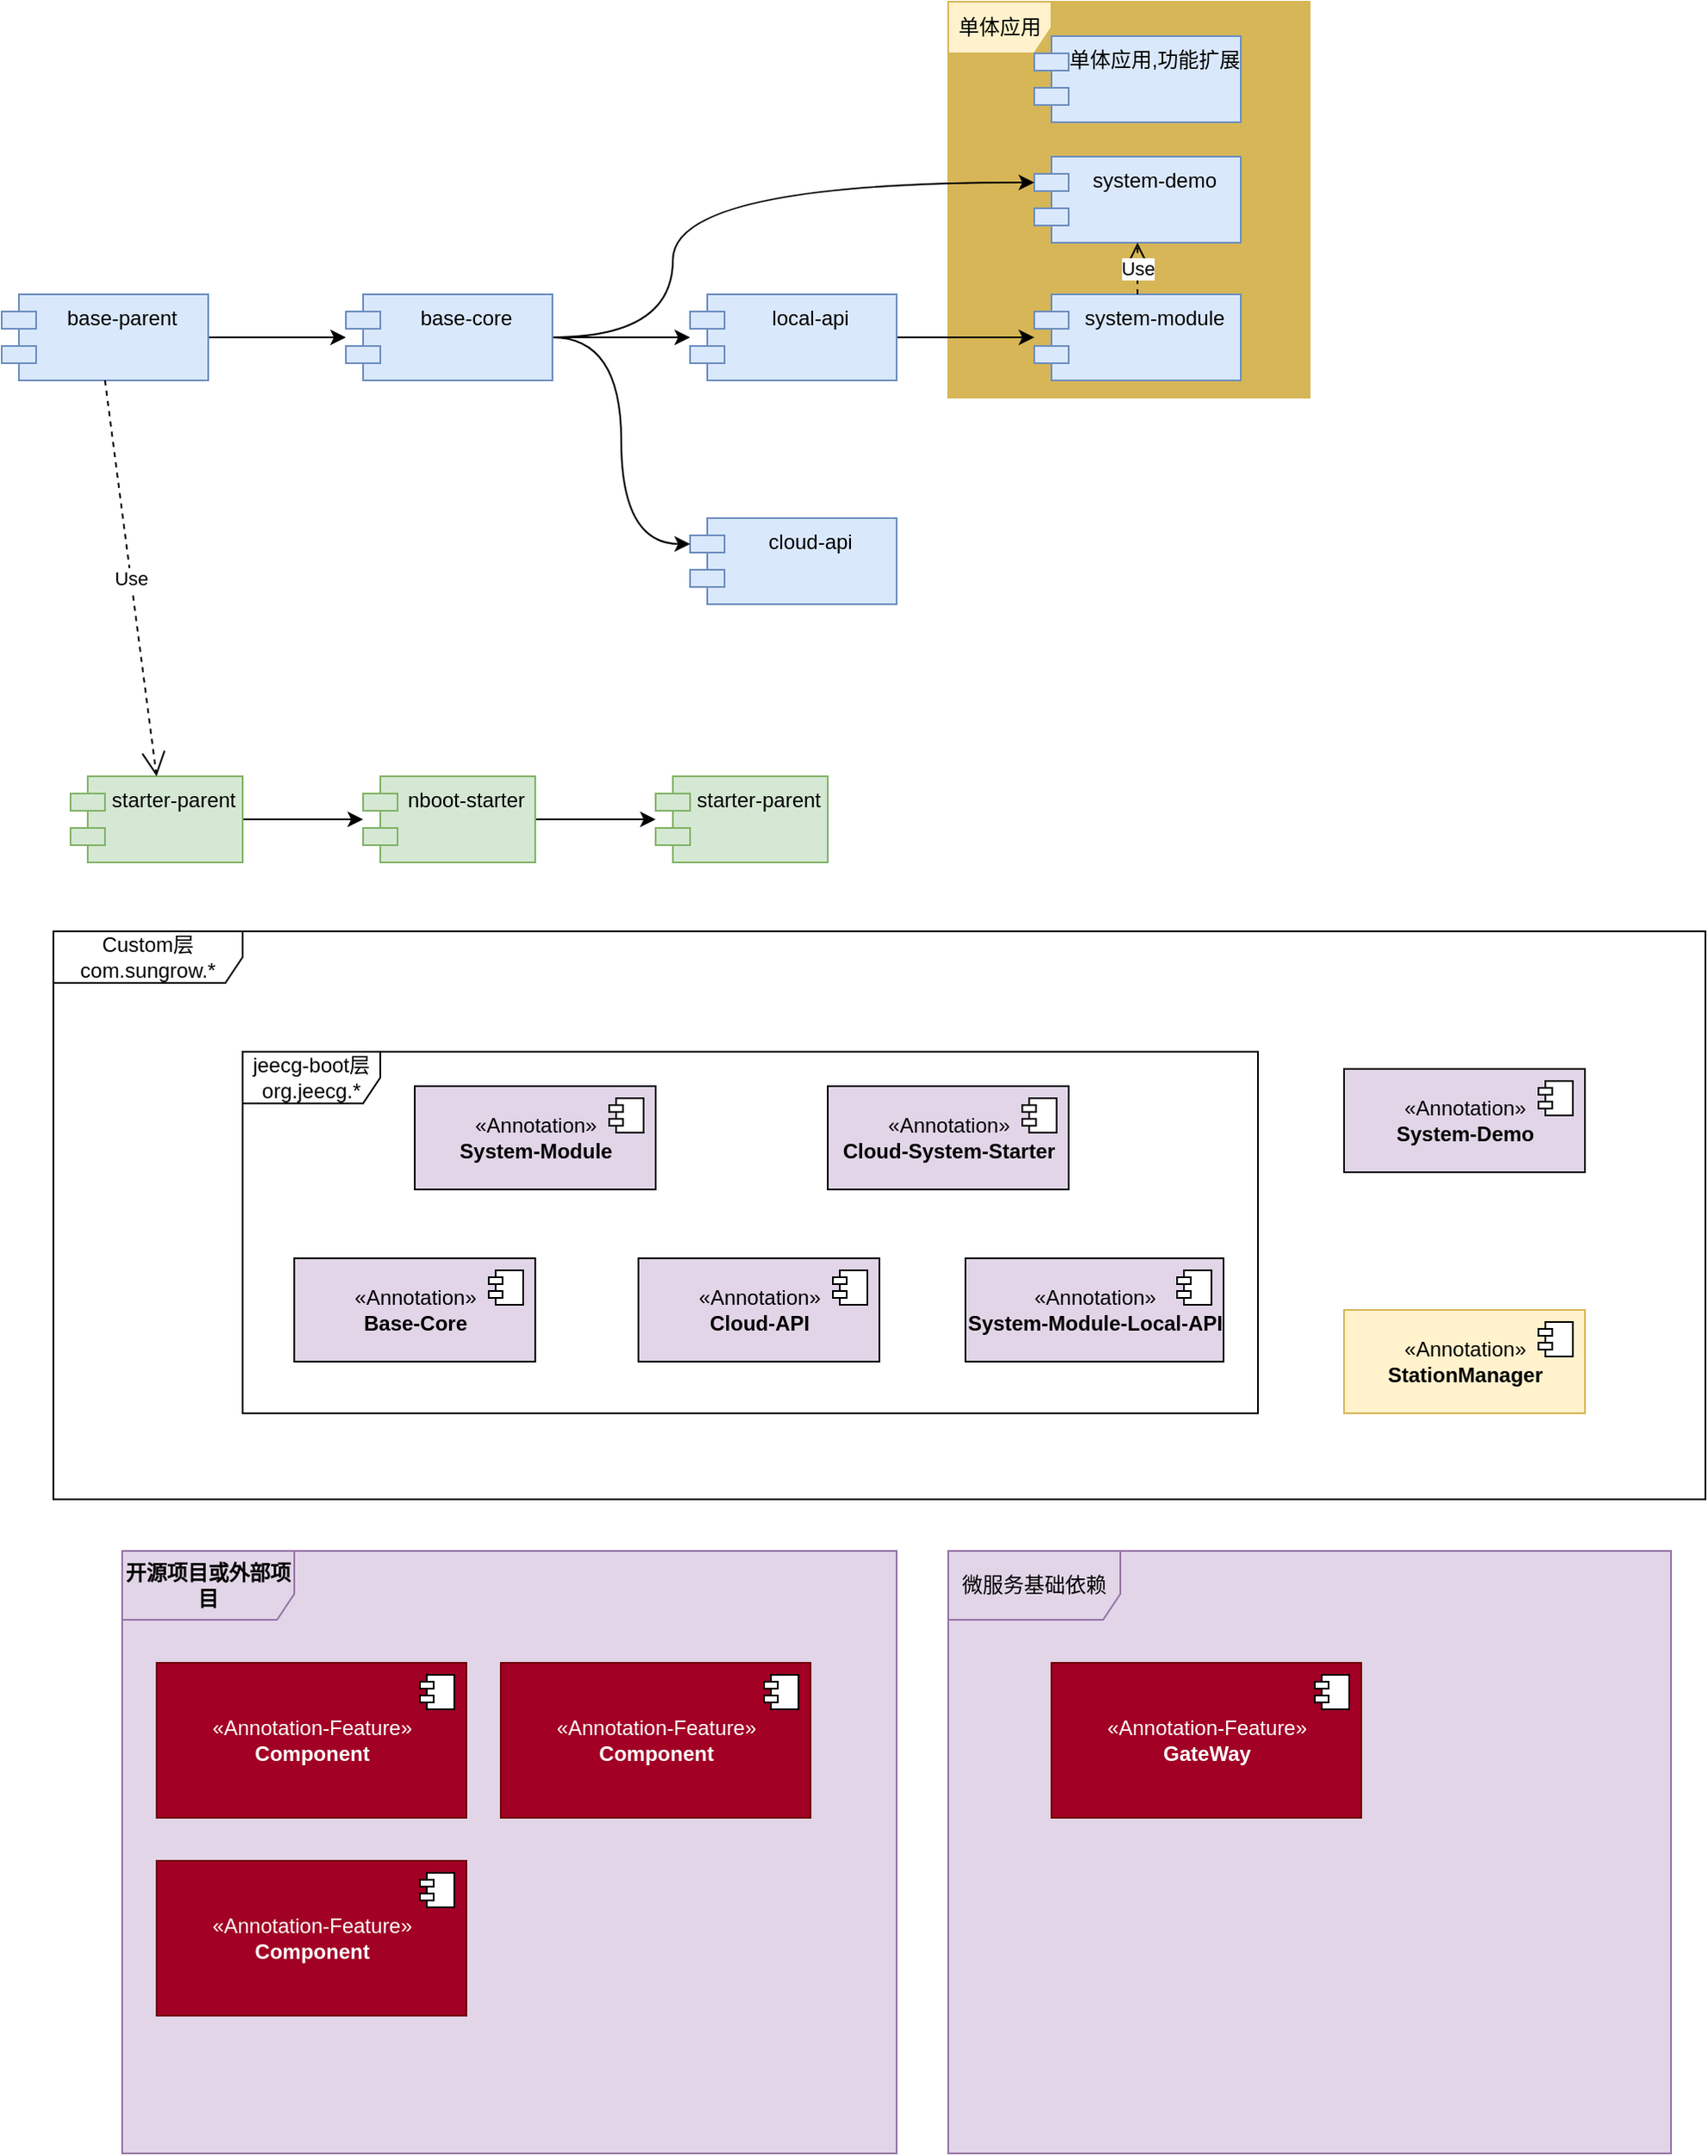 <mxfile version="15.2.7" type="github" pages="2">
  <diagram id="RVnjbmVlK9y6l-0-MwZw" name="Page-1">
    <mxGraphModel dx="2061" dy="508" grid="1" gridSize="10" guides="1" tooltips="1" connect="1" arrows="1" fold="1" page="1" pageScale="1" pageWidth="827" pageHeight="1169" math="0" shadow="0">
      <root>
        <mxCell id="0" />
        <mxCell id="1" parent="0" />
        <mxCell id="_YppK3dIcmp0cmpXlI2T-1" value="&lt;b&gt;开源项目或外部项目&lt;/b&gt;" style="shape=umlFrame;whiteSpace=wrap;html=1;shadow=0;strokeColor=#9673a6;swimlaneFillColor=#E1D5E7;fillColor=#E1D5E7;width=100;height=40;" parent="1" vertex="1">
          <mxGeometry x="60" y="910" width="450" height="350" as="geometry" />
        </mxCell>
        <mxCell id="QaY6hbD6TJU1VOFaWdfm-18" value="Custom层&lt;br&gt;com.sungrow.*" style="shape=umlFrame;whiteSpace=wrap;html=1;width=110;height=30;" vertex="1" parent="1">
          <mxGeometry x="20" y="550" width="960" height="330" as="geometry" />
        </mxCell>
        <mxCell id="QaY6hbD6TJU1VOFaWdfm-17" value="jeecg-boot层&lt;br&gt;org.jeecg.*" style="shape=umlFrame;whiteSpace=wrap;html=1;width=80;height=30;" vertex="1" parent="1">
          <mxGeometry x="130" y="620" width="590" height="210" as="geometry" />
        </mxCell>
        <mxCell id="iNqxf0kTn70WOW5vYwfr-28" value="单体应用" style="shape=umlFrame;whiteSpace=wrap;html=1;fillColor=#fff2cc;strokeColor=#d6b656;shadow=0;perimeterSpacing=0;swimlaneFillColor=#D6B656;" parent="1" vertex="1">
          <mxGeometry x="540" y="10" width="210" height="230" as="geometry" />
        </mxCell>
        <mxCell id="iNqxf0kTn70WOW5vYwfr-9" value="" style="edgeStyle=orthogonalEdgeStyle;rounded=0;orthogonalLoop=1;jettySize=auto;html=1;" parent="1" source="iNqxf0kTn70WOW5vYwfr-4" target="iNqxf0kTn70WOW5vYwfr-8" edge="1">
          <mxGeometry relative="1" as="geometry" />
        </mxCell>
        <mxCell id="iNqxf0kTn70WOW5vYwfr-27" value="" style="edgeStyle=orthogonalEdgeStyle;curved=1;rounded=0;orthogonalLoop=1;jettySize=auto;html=1;" parent="1" source="iNqxf0kTn70WOW5vYwfr-8" target="iNqxf0kTn70WOW5vYwfr-26" edge="1">
          <mxGeometry relative="1" as="geometry" />
        </mxCell>
        <mxCell id="iNqxf0kTn70WOW5vYwfr-8" value="local-api" style="shape=module;align=left;spacingLeft=20;align=center;verticalAlign=top;fillColor=#dae8fc;strokeColor=#6c8ebf;" parent="1" vertex="1">
          <mxGeometry x="390" y="180" width="120" height="50" as="geometry" />
        </mxCell>
        <mxCell id="iNqxf0kTn70WOW5vYwfr-10" value="cloud-api" style="shape=module;align=left;spacingLeft=20;align=center;verticalAlign=top;fillColor=#dae8fc;strokeColor=#6c8ebf;" parent="1" vertex="1">
          <mxGeometry x="390" y="310" width="120" height="50" as="geometry" />
        </mxCell>
        <mxCell id="iNqxf0kTn70WOW5vYwfr-12" value="system-demo" style="shape=module;align=left;spacingLeft=20;align=center;verticalAlign=top;fillColor=#dae8fc;strokeColor=#6c8ebf;" parent="1" vertex="1">
          <mxGeometry x="590" y="100" width="120" height="50" as="geometry" />
        </mxCell>
        <mxCell id="iNqxf0kTn70WOW5vYwfr-25" style="edgeStyle=orthogonalEdgeStyle;curved=1;rounded=0;orthogonalLoop=1;jettySize=auto;html=1;entryX=0;entryY=0;entryDx=0;entryDy=15;entryPerimeter=0;" parent="1" source="iNqxf0kTn70WOW5vYwfr-4" target="iNqxf0kTn70WOW5vYwfr-10" edge="1">
          <mxGeometry relative="1" as="geometry" />
        </mxCell>
        <mxCell id="iNqxf0kTn70WOW5vYwfr-29" style="edgeStyle=orthogonalEdgeStyle;curved=1;rounded=0;orthogonalLoop=1;jettySize=auto;html=1;entryX=0;entryY=0;entryDx=0;entryDy=15;entryPerimeter=0;" parent="1" source="iNqxf0kTn70WOW5vYwfr-4" target="iNqxf0kTn70WOW5vYwfr-12" edge="1">
          <mxGeometry relative="1" as="geometry">
            <Array as="points">
              <mxPoint x="380" y="205" />
              <mxPoint x="380" y="115" />
            </Array>
          </mxGeometry>
        </mxCell>
        <mxCell id="iNqxf0kTn70WOW5vYwfr-4" value="base-core" style="shape=module;align=left;spacingLeft=20;align=center;verticalAlign=top;fillColor=#dae8fc;strokeColor=#6c8ebf;" parent="1" vertex="1">
          <mxGeometry x="190" y="180" width="120" height="50" as="geometry" />
        </mxCell>
        <mxCell id="iNqxf0kTn70WOW5vYwfr-26" value="system-module" style="shape=module;align=left;spacingLeft=20;align=center;verticalAlign=top;fillColor=#dae8fc;strokeColor=#6c8ebf;" parent="1" vertex="1">
          <mxGeometry x="590" y="180" width="120" height="50" as="geometry" />
        </mxCell>
        <mxCell id="iNqxf0kTn70WOW5vYwfr-30" value="单体应用,功能扩展" style="shape=module;align=left;spacingLeft=20;align=center;verticalAlign=top;fillColor=#dae8fc;strokeColor=#6c8ebf;" parent="1" vertex="1">
          <mxGeometry x="590" y="30" width="120" height="50" as="geometry" />
        </mxCell>
        <mxCell id="iNqxf0kTn70WOW5vYwfr-32" value="Use" style="endArrow=open;endSize=12;dashed=1;html=1;exitX=0.5;exitY=0;exitDx=0;exitDy=0;" parent="1" source="iNqxf0kTn70WOW5vYwfr-26" target="iNqxf0kTn70WOW5vYwfr-12" edge="1">
          <mxGeometry width="160" relative="1" as="geometry">
            <mxPoint x="690" y="170" as="sourcePoint" />
            <mxPoint x="850" y="170" as="targetPoint" />
          </mxGeometry>
        </mxCell>
        <mxCell id="iNqxf0kTn70WOW5vYwfr-36" value="" style="edgeStyle=orthogonalEdgeStyle;curved=1;rounded=0;orthogonalLoop=1;jettySize=auto;html=1;" parent="1" source="iNqxf0kTn70WOW5vYwfr-34" target="iNqxf0kTn70WOW5vYwfr-35" edge="1">
          <mxGeometry relative="1" as="geometry" />
        </mxCell>
        <mxCell id="iNqxf0kTn70WOW5vYwfr-34" value="starter-parent" style="shape=module;align=left;spacingLeft=20;align=center;verticalAlign=top;shadow=0;fillColor=#d5e8d4;strokeColor=#82b366;" parent="1" vertex="1">
          <mxGeometry x="30" y="460" width="100" height="50" as="geometry" />
        </mxCell>
        <mxCell id="iNqxf0kTn70WOW5vYwfr-40" value="" style="edgeStyle=orthogonalEdgeStyle;curved=1;rounded=0;orthogonalLoop=1;jettySize=auto;html=1;" parent="1" source="iNqxf0kTn70WOW5vYwfr-35" target="iNqxf0kTn70WOW5vYwfr-39" edge="1">
          <mxGeometry relative="1" as="geometry" />
        </mxCell>
        <mxCell id="iNqxf0kTn70WOW5vYwfr-35" value="nboot-starter" style="shape=module;align=left;spacingLeft=20;align=center;verticalAlign=top;shadow=0;fillColor=#d5e8d4;strokeColor=#82b366;" parent="1" vertex="1">
          <mxGeometry x="200" y="460" width="100" height="50" as="geometry" />
        </mxCell>
        <mxCell id="iNqxf0kTn70WOW5vYwfr-41" style="edgeStyle=orthogonalEdgeStyle;curved=1;rounded=0;orthogonalLoop=1;jettySize=auto;html=1;entryX=0;entryY=0.5;entryDx=0;entryDy=0;entryPerimeter=0;" parent="1" source="iNqxf0kTn70WOW5vYwfr-37" target="iNqxf0kTn70WOW5vYwfr-4" edge="1">
          <mxGeometry relative="1" as="geometry" />
        </mxCell>
        <mxCell id="iNqxf0kTn70WOW5vYwfr-37" value="base-parent" style="shape=module;align=left;spacingLeft=20;align=center;verticalAlign=top;fillColor=#dae8fc;strokeColor=#6c8ebf;" parent="1" vertex="1">
          <mxGeometry x="-10" y="180" width="120" height="50" as="geometry" />
        </mxCell>
        <mxCell id="iNqxf0kTn70WOW5vYwfr-39" value="starter-parent" style="shape=module;align=left;spacingLeft=20;align=center;verticalAlign=top;shadow=0;fillColor=#d5e8d4;strokeColor=#82b366;" parent="1" vertex="1">
          <mxGeometry x="370" y="460" width="100" height="50" as="geometry" />
        </mxCell>
        <mxCell id="iNqxf0kTn70WOW5vYwfr-42" value="Use" style="endArrow=open;endSize=12;dashed=1;html=1;exitX=0.5;exitY=1;exitDx=0;exitDy=0;entryX=0.5;entryY=0;entryDx=0;entryDy=0;" parent="1" source="iNqxf0kTn70WOW5vYwfr-37" target="iNqxf0kTn70WOW5vYwfr-34" edge="1">
          <mxGeometry width="160" relative="1" as="geometry">
            <mxPoint x="50" y="280" as="sourcePoint" />
            <mxPoint x="210" y="280" as="targetPoint" />
          </mxGeometry>
        </mxCell>
        <mxCell id="_YppK3dIcmp0cmpXlI2T-3" value="«Annotation»&lt;br&gt;&lt;b&gt;System-Module&lt;/b&gt;" style="html=1;dropTarget=0;shadow=0;fillColor=#E1D5E7;gradientColor=none;" parent="1" vertex="1">
          <mxGeometry x="230" y="640" width="140" height="60" as="geometry" />
        </mxCell>
        <mxCell id="_YppK3dIcmp0cmpXlI2T-4" value="" style="shape=module;jettyWidth=8;jettyHeight=4;" parent="_YppK3dIcmp0cmpXlI2T-3" vertex="1">
          <mxGeometry x="1" width="20" height="20" relative="1" as="geometry">
            <mxPoint x="-27" y="7" as="offset" />
          </mxGeometry>
        </mxCell>
        <mxCell id="_YppK3dIcmp0cmpXlI2T-11" value="«Annotation-Feature»&lt;br&gt;&lt;b&gt;Component&lt;/b&gt;" style="html=1;dropTarget=0;shadow=0;fillColor=#a20025;strokeColor=#6F0000;fontColor=#ffffff;" parent="1" vertex="1">
          <mxGeometry x="80" y="975" width="180" height="90" as="geometry" />
        </mxCell>
        <mxCell id="_YppK3dIcmp0cmpXlI2T-12" value="" style="shape=module;jettyWidth=8;jettyHeight=4;" parent="_YppK3dIcmp0cmpXlI2T-11" vertex="1">
          <mxGeometry x="1" width="20" height="20" relative="1" as="geometry">
            <mxPoint x="-27" y="7" as="offset" />
          </mxGeometry>
        </mxCell>
        <mxCell id="_YppK3dIcmp0cmpXlI2T-13" value="«Annotation-Feature»&lt;br&gt;&lt;b&gt;Component&lt;/b&gt;" style="html=1;dropTarget=0;shadow=0;fillColor=#a20025;strokeColor=#6F0000;fontColor=#ffffff;" parent="1" vertex="1">
          <mxGeometry x="80" y="1090" width="180" height="90" as="geometry" />
        </mxCell>
        <mxCell id="_YppK3dIcmp0cmpXlI2T-14" value="" style="shape=module;jettyWidth=8;jettyHeight=4;" parent="_YppK3dIcmp0cmpXlI2T-13" vertex="1">
          <mxGeometry x="1" width="20" height="20" relative="1" as="geometry">
            <mxPoint x="-27" y="7" as="offset" />
          </mxGeometry>
        </mxCell>
        <mxCell id="_YppK3dIcmp0cmpXlI2T-16" value="«Annotation-Feature»&lt;br&gt;&lt;b&gt;Component&lt;/b&gt;" style="html=1;dropTarget=0;shadow=0;fillColor=#a20025;strokeColor=#6F0000;fontColor=#ffffff;" parent="1" vertex="1">
          <mxGeometry x="280" y="975" width="180" height="90" as="geometry" />
        </mxCell>
        <mxCell id="_YppK3dIcmp0cmpXlI2T-17" value="" style="shape=module;jettyWidth=8;jettyHeight=4;" parent="_YppK3dIcmp0cmpXlI2T-16" vertex="1">
          <mxGeometry x="1" width="20" height="20" relative="1" as="geometry">
            <mxPoint x="-27" y="7" as="offset" />
          </mxGeometry>
        </mxCell>
        <mxCell id="QaY6hbD6TJU1VOFaWdfm-1" value="微服务基础依赖" style="shape=umlFrame;whiteSpace=wrap;html=1;shadow=0;strokeColor=#9673a6;swimlaneFillColor=#E1D5E7;fillColor=#E1D5E7;width=100;height=40;" vertex="1" parent="1">
          <mxGeometry x="540" y="910" width="420" height="350" as="geometry" />
        </mxCell>
        <mxCell id="QaY6hbD6TJU1VOFaWdfm-3" value="«Annotation»&lt;br&gt;&lt;b&gt;Base-Core&lt;/b&gt;" style="html=1;dropTarget=0;shadow=0;fillColor=#E1D5E7;gradientColor=none;" vertex="1" parent="1">
          <mxGeometry x="160" y="740" width="140" height="60" as="geometry" />
        </mxCell>
        <mxCell id="QaY6hbD6TJU1VOFaWdfm-4" value="" style="shape=module;jettyWidth=8;jettyHeight=4;" vertex="1" parent="QaY6hbD6TJU1VOFaWdfm-3">
          <mxGeometry x="1" width="20" height="20" relative="1" as="geometry">
            <mxPoint x="-27" y="7" as="offset" />
          </mxGeometry>
        </mxCell>
        <mxCell id="QaY6hbD6TJU1VOFaWdfm-6" value="«Annotation»&lt;br&gt;&lt;b&gt;Cloud-API&lt;/b&gt;" style="html=1;dropTarget=0;shadow=0;fillColor=#E1D5E7;gradientColor=none;" vertex="1" parent="1">
          <mxGeometry x="360" y="740" width="140" height="60" as="geometry" />
        </mxCell>
        <mxCell id="QaY6hbD6TJU1VOFaWdfm-7" value="" style="shape=module;jettyWidth=8;jettyHeight=4;" vertex="1" parent="QaY6hbD6TJU1VOFaWdfm-6">
          <mxGeometry x="1" width="20" height="20" relative="1" as="geometry">
            <mxPoint x="-27" y="7" as="offset" />
          </mxGeometry>
        </mxCell>
        <mxCell id="QaY6hbD6TJU1VOFaWdfm-9" value="«Annotation»&lt;br&gt;&lt;b&gt;System-Module-Local-API&lt;/b&gt;" style="html=1;dropTarget=0;shadow=0;fillColor=#E1D5E7;gradientColor=none;" vertex="1" parent="1">
          <mxGeometry x="550" y="740" width="150" height="60" as="geometry" />
        </mxCell>
        <mxCell id="QaY6hbD6TJU1VOFaWdfm-10" value="" style="shape=module;jettyWidth=8;jettyHeight=4;" vertex="1" parent="QaY6hbD6TJU1VOFaWdfm-9">
          <mxGeometry x="1" width="20" height="20" relative="1" as="geometry">
            <mxPoint x="-27" y="7" as="offset" />
          </mxGeometry>
        </mxCell>
        <mxCell id="QaY6hbD6TJU1VOFaWdfm-12" value="«Annotation»&lt;br&gt;&lt;b&gt;Cloud-System-Starter&lt;/b&gt;" style="html=1;dropTarget=0;shadow=0;fillColor=#E1D5E7;gradientColor=none;" vertex="1" parent="1">
          <mxGeometry x="470" y="640" width="140" height="60" as="geometry" />
        </mxCell>
        <mxCell id="QaY6hbD6TJU1VOFaWdfm-13" value="" style="shape=module;jettyWidth=8;jettyHeight=4;" vertex="1" parent="QaY6hbD6TJU1VOFaWdfm-12">
          <mxGeometry x="1" width="20" height="20" relative="1" as="geometry">
            <mxPoint x="-27" y="7" as="offset" />
          </mxGeometry>
        </mxCell>
        <mxCell id="QaY6hbD6TJU1VOFaWdfm-15" value="«Annotation-Feature»&lt;br&gt;&lt;b&gt;GateWay&lt;/b&gt;" style="html=1;dropTarget=0;shadow=0;fillColor=#a20025;strokeColor=#6F0000;fontColor=#ffffff;" vertex="1" parent="1">
          <mxGeometry x="600" y="975" width="180" height="90" as="geometry" />
        </mxCell>
        <mxCell id="QaY6hbD6TJU1VOFaWdfm-16" value="" style="shape=module;jettyWidth=8;jettyHeight=4;" vertex="1" parent="QaY6hbD6TJU1VOFaWdfm-15">
          <mxGeometry x="1" width="20" height="20" relative="1" as="geometry">
            <mxPoint x="-27" y="7" as="offset" />
          </mxGeometry>
        </mxCell>
        <mxCell id="QaY6hbD6TJU1VOFaWdfm-19" value="«Annotation»&lt;br&gt;&lt;b&gt;System-Demo&lt;/b&gt;" style="html=1;dropTarget=0;shadow=0;fillColor=#E1D5E7;gradientColor=none;" vertex="1" parent="1">
          <mxGeometry x="770" y="630" width="140" height="60" as="geometry" />
        </mxCell>
        <mxCell id="QaY6hbD6TJU1VOFaWdfm-20" value="" style="shape=module;jettyWidth=8;jettyHeight=4;" vertex="1" parent="QaY6hbD6TJU1VOFaWdfm-19">
          <mxGeometry x="1" width="20" height="20" relative="1" as="geometry">
            <mxPoint x="-27" y="7" as="offset" />
          </mxGeometry>
        </mxCell>
        <mxCell id="QaY6hbD6TJU1VOFaWdfm-21" value="«Annotation»&lt;br&gt;&lt;b&gt;StationManager&lt;/b&gt;" style="html=1;dropTarget=0;shadow=0;fillColor=#fff2cc;strokeColor=#d6b656;" vertex="1" parent="1">
          <mxGeometry x="770" y="770" width="140" height="60" as="geometry" />
        </mxCell>
        <mxCell id="QaY6hbD6TJU1VOFaWdfm-22" value="" style="shape=module;jettyWidth=8;jettyHeight=4;" vertex="1" parent="QaY6hbD6TJU1VOFaWdfm-21">
          <mxGeometry x="1" width="20" height="20" relative="1" as="geometry">
            <mxPoint x="-27" y="7" as="offset" />
          </mxGeometry>
        </mxCell>
      </root>
    </mxGraphModel>
  </diagram>
  <diagram id="qxYtngtDkDouG3z5863Y" name="Page-2">
    <mxGraphModel dx="1234" dy="508" grid="1" gridSize="10" guides="1" tooltips="1" connect="1" arrows="1" fold="1" page="1" pageScale="1" pageWidth="827" pageHeight="1169" math="0" shadow="0">
      <root>
        <mxCell id="lRElYvq6K1XH6ua7DoC7-0" />
        <mxCell id="lRElYvq6K1XH6ua7DoC7-1" parent="lRElYvq6K1XH6ua7DoC7-0" />
        <mxCell id="onwLBOBnA6aP2V4z8pyH-16" value="Custom层&lt;br&gt;com.sungrow.*" style="shape=umlFrame;whiteSpace=wrap;html=1;width=110;height=30;" vertex="1" parent="lRElYvq6K1XH6ua7DoC7-1">
          <mxGeometry x="30" y="560" width="960" height="330" as="geometry" />
        </mxCell>
        <mxCell id="onwLBOBnA6aP2V4z8pyH-17" value="jeecg-boot层&lt;br&gt;org.jeecg.*" style="shape=umlFrame;whiteSpace=wrap;html=1;width=80;height=30;" vertex="1" parent="lRElYvq6K1XH6ua7DoC7-1">
          <mxGeometry x="140" y="630" width="590" height="210" as="geometry" />
        </mxCell>
        <mxCell id="onwLBOBnA6aP2V4z8pyH-18" value="«Annotation»&lt;br&gt;&lt;b&gt;System-Module&lt;/b&gt;" style="html=1;dropTarget=0;shadow=0;fillColor=#E1D5E7;gradientColor=none;" vertex="1" parent="lRElYvq6K1XH6ua7DoC7-1">
          <mxGeometry x="240" y="650" width="140" height="60" as="geometry" />
        </mxCell>
        <mxCell id="onwLBOBnA6aP2V4z8pyH-19" value="" style="shape=module;jettyWidth=8;jettyHeight=4;" vertex="1" parent="onwLBOBnA6aP2V4z8pyH-18">
          <mxGeometry x="1" width="20" height="20" relative="1" as="geometry">
            <mxPoint x="-27" y="7" as="offset" />
          </mxGeometry>
        </mxCell>
        <mxCell id="onwLBOBnA6aP2V4z8pyH-20" value="«Annotation»&lt;br&gt;&lt;b&gt;Base-Core&lt;/b&gt;" style="html=1;dropTarget=0;shadow=0;fillColor=#E1D5E7;gradientColor=none;" vertex="1" parent="lRElYvq6K1XH6ua7DoC7-1">
          <mxGeometry x="170" y="750" width="140" height="60" as="geometry" />
        </mxCell>
        <mxCell id="onwLBOBnA6aP2V4z8pyH-21" value="" style="shape=module;jettyWidth=8;jettyHeight=4;" vertex="1" parent="onwLBOBnA6aP2V4z8pyH-20">
          <mxGeometry x="1" width="20" height="20" relative="1" as="geometry">
            <mxPoint x="-27" y="7" as="offset" />
          </mxGeometry>
        </mxCell>
        <mxCell id="onwLBOBnA6aP2V4z8pyH-22" value="«Annotation»&lt;br&gt;&lt;b&gt;Cloud-API&lt;/b&gt;" style="html=1;dropTarget=0;shadow=0;fillColor=#E1D5E7;gradientColor=none;" vertex="1" parent="lRElYvq6K1XH6ua7DoC7-1">
          <mxGeometry x="370" y="750" width="140" height="60" as="geometry" />
        </mxCell>
        <mxCell id="onwLBOBnA6aP2V4z8pyH-23" value="" style="shape=module;jettyWidth=8;jettyHeight=4;" vertex="1" parent="onwLBOBnA6aP2V4z8pyH-22">
          <mxGeometry x="1" width="20" height="20" relative="1" as="geometry">
            <mxPoint x="-27" y="7" as="offset" />
          </mxGeometry>
        </mxCell>
        <mxCell id="onwLBOBnA6aP2V4z8pyH-24" value="«Annotation»&lt;br&gt;&lt;b&gt;Local-API&lt;/b&gt;" style="html=1;dropTarget=0;shadow=0;fillColor=#E1D5E7;gradientColor=none;" vertex="1" parent="lRElYvq6K1XH6ua7DoC7-1">
          <mxGeometry x="560" y="750" width="140" height="60" as="geometry" />
        </mxCell>
        <mxCell id="onwLBOBnA6aP2V4z8pyH-25" value="" style="shape=module;jettyWidth=8;jettyHeight=4;" vertex="1" parent="onwLBOBnA6aP2V4z8pyH-24">
          <mxGeometry x="1" width="20" height="20" relative="1" as="geometry">
            <mxPoint x="-27" y="7" as="offset" />
          </mxGeometry>
        </mxCell>
        <mxCell id="onwLBOBnA6aP2V4z8pyH-26" value="«Annotation»&lt;br&gt;&lt;b&gt;Cloud-System-Starter&lt;/b&gt;" style="html=1;dropTarget=0;shadow=0;fillColor=#E1D5E7;gradientColor=none;" vertex="1" parent="lRElYvq6K1XH6ua7DoC7-1">
          <mxGeometry x="480" y="650" width="140" height="60" as="geometry" />
        </mxCell>
        <mxCell id="onwLBOBnA6aP2V4z8pyH-27" value="" style="shape=module;jettyWidth=8;jettyHeight=4;" vertex="1" parent="onwLBOBnA6aP2V4z8pyH-26">
          <mxGeometry x="1" width="20" height="20" relative="1" as="geometry">
            <mxPoint x="-27" y="7" as="offset" />
          </mxGeometry>
        </mxCell>
        <mxCell id="onwLBOBnA6aP2V4z8pyH-28" value="«Annotation»&lt;br&gt;&lt;b&gt;System-Demo&lt;/b&gt;" style="html=1;dropTarget=0;shadow=0;fillColor=#E1D5E7;gradientColor=none;" vertex="1" parent="lRElYvq6K1XH6ua7DoC7-1">
          <mxGeometry x="780" y="640" width="140" height="60" as="geometry" />
        </mxCell>
        <mxCell id="onwLBOBnA6aP2V4z8pyH-29" value="" style="shape=module;jettyWidth=8;jettyHeight=4;" vertex="1" parent="onwLBOBnA6aP2V4z8pyH-28">
          <mxGeometry x="1" width="20" height="20" relative="1" as="geometry">
            <mxPoint x="-27" y="7" as="offset" />
          </mxGeometry>
        </mxCell>
        <mxCell id="onwLBOBnA6aP2V4z8pyH-30" value="«Annotation»&lt;br&gt;&lt;b&gt;StationManager&lt;/b&gt;" style="html=1;dropTarget=0;shadow=0;fillColor=#fff2cc;strokeColor=#d6b656;" vertex="1" parent="lRElYvq6K1XH6ua7DoC7-1">
          <mxGeometry x="780" y="770" width="140" height="60" as="geometry" />
        </mxCell>
        <mxCell id="onwLBOBnA6aP2V4z8pyH-31" value="" style="shape=module;jettyWidth=8;jettyHeight=4;" vertex="1" parent="onwLBOBnA6aP2V4z8pyH-30">
          <mxGeometry x="1" width="20" height="20" relative="1" as="geometry">
            <mxPoint x="-27" y="7" as="offset" />
          </mxGeometry>
        </mxCell>
      </root>
    </mxGraphModel>
  </diagram>
</mxfile>

